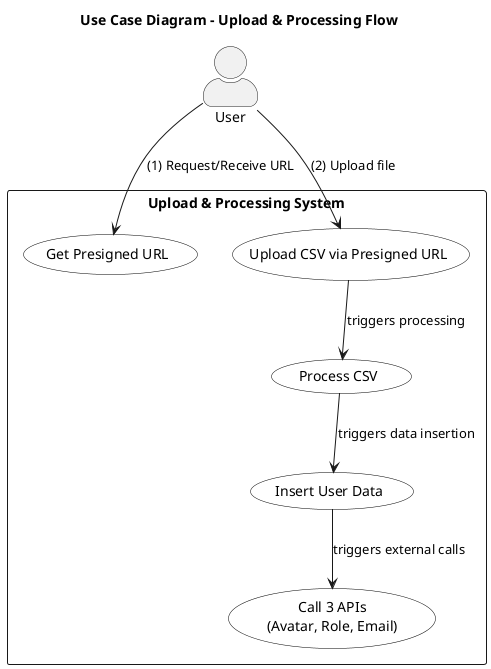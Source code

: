 @startuml UseCaseDiagram
title Use Case Diagram - Upload & Processing Flow

' Chỉnh sửa giao diện cho phù hợp
skinparam actorStyle awesome
skinparam usecase {
  BorderColor black
  BackgroundColor #white
  FontSize 14
}

' Định nghĩa actor
actor "User" as user

' Tạo 1 boundary (rectangle) đại diện cho hệ thống
rectangle "Upload & Processing System" {
  usecase "Get Presigned URL" as UC_GetURL
  usecase "Upload CSV via Presigned URL" as UC_Upload
  usecase "Process CSV" as UC_Process
  usecase "Insert User Data" as UC_InsertData
  usecase "Call 3 APIs\n(Avatar, Role, Email)" as UC_CallAPIs
}

' Liên kết actor với các Use Case
user --> UC_GetURL : (1) Request/Receive URL
user --> UC_Upload : (2) Upload file

' Use case này chạy ngầm sau khi Upload
UC_Upload --> UC_Process : triggers processing
UC_Process --> UC_InsertData : triggers data insertion
UC_InsertData --> UC_CallAPIs : triggers external calls

@enduml